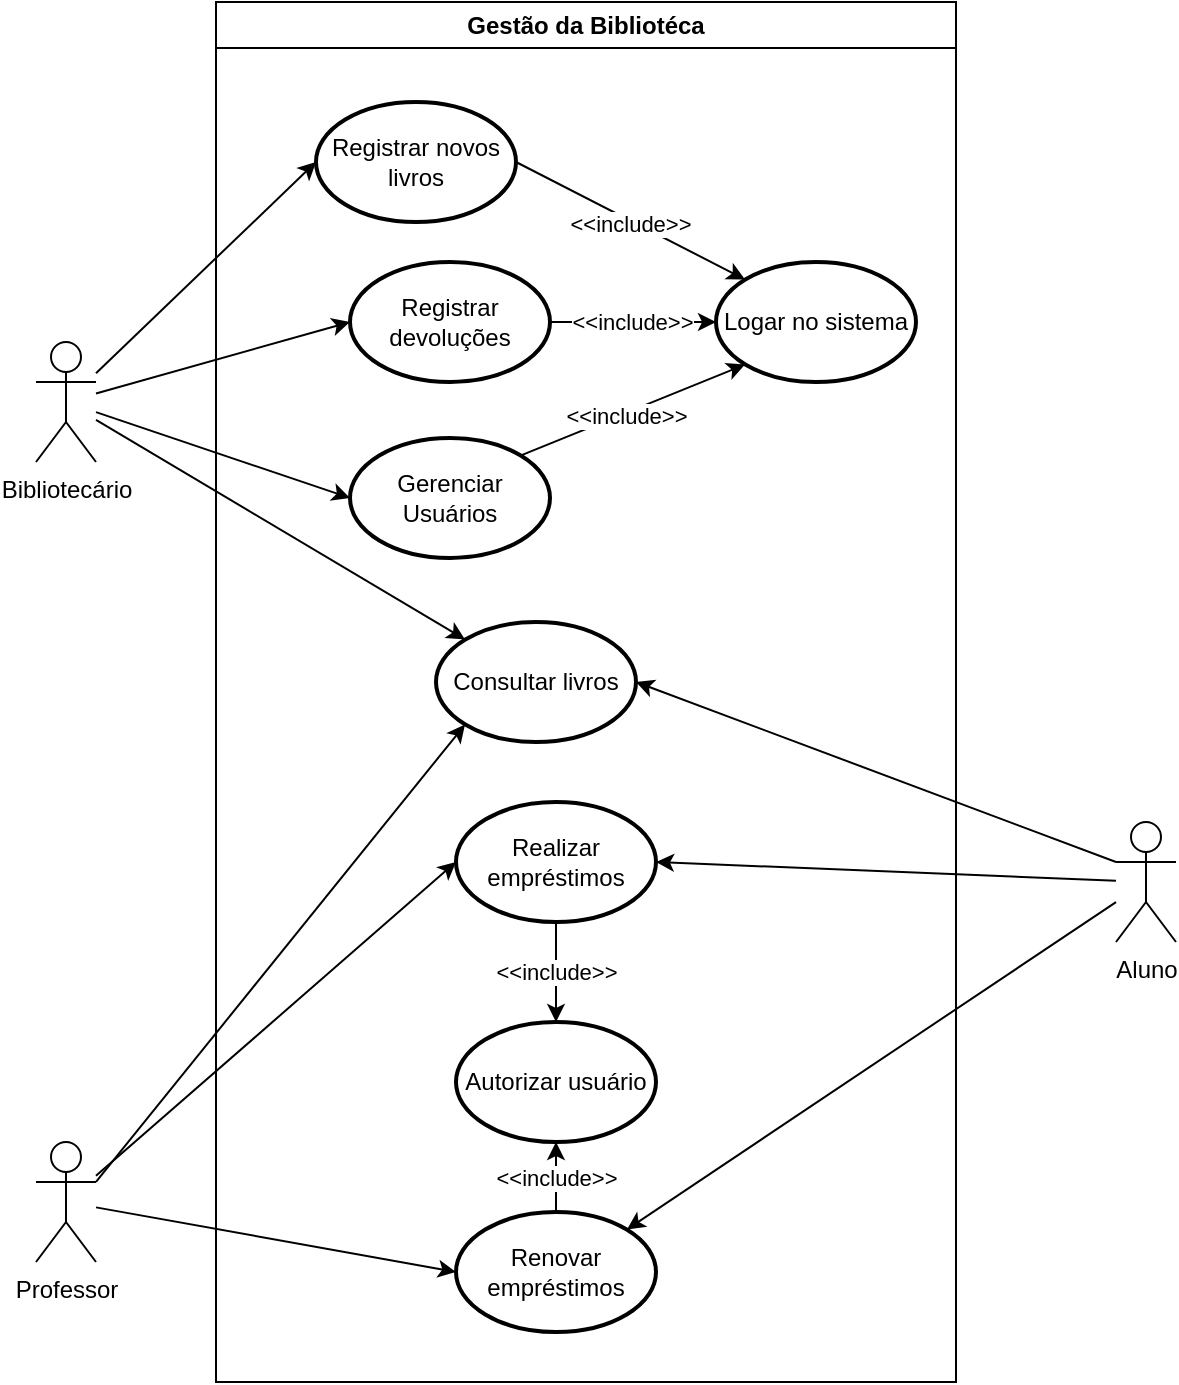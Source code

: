 <mxfile version="21.6.6" type="device">
  <diagram name="Página-1" id="dcI8NP1UuybJf0AQwqV6">
    <mxGraphModel dx="1460" dy="831" grid="1" gridSize="10" guides="1" tooltips="1" connect="1" arrows="1" fold="1" page="1" pageScale="1" pageWidth="827" pageHeight="1169" math="0" shadow="0">
      <root>
        <mxCell id="0" />
        <mxCell id="1" parent="0" />
        <mxCell id="D5KkAHKUnY3JCbji_QsI-1" value="Bibliotecário" style="shape=umlActor;verticalLabelPosition=bottom;verticalAlign=top;html=1;outlineConnect=0;" vertex="1" parent="1">
          <mxGeometry x="80" y="200" width="30" height="60" as="geometry" />
        </mxCell>
        <mxCell id="D5KkAHKUnY3JCbji_QsI-2" value="Professor" style="shape=umlActor;verticalLabelPosition=bottom;verticalAlign=top;html=1;outlineConnect=0;" vertex="1" parent="1">
          <mxGeometry x="80" y="600" width="30" height="60" as="geometry" />
        </mxCell>
        <mxCell id="D5KkAHKUnY3JCbji_QsI-3" value="Aluno" style="shape=umlActor;verticalLabelPosition=bottom;verticalAlign=top;html=1;outlineConnect=0;" vertex="1" parent="1">
          <mxGeometry x="620" y="440" width="30" height="60" as="geometry" />
        </mxCell>
        <mxCell id="D5KkAHKUnY3JCbji_QsI-6" value="Gestão da Bibliotéca" style="swimlane;whiteSpace=wrap;html=1;" vertex="1" parent="1">
          <mxGeometry x="170" y="30" width="370" height="690" as="geometry" />
        </mxCell>
        <mxCell id="D5KkAHKUnY3JCbji_QsI-12" value="Registrar novos livros" style="strokeWidth=2;html=1;shape=mxgraph.flowchart.start_1;whiteSpace=wrap;" vertex="1" parent="D5KkAHKUnY3JCbji_QsI-6">
          <mxGeometry x="50" y="50" width="100" height="60" as="geometry" />
        </mxCell>
        <mxCell id="D5KkAHKUnY3JCbji_QsI-13" value="Consultar livros" style="strokeWidth=2;html=1;shape=mxgraph.flowchart.start_1;whiteSpace=wrap;" vertex="1" parent="D5KkAHKUnY3JCbji_QsI-6">
          <mxGeometry x="110" y="310" width="100" height="60" as="geometry" />
        </mxCell>
        <mxCell id="D5KkAHKUnY3JCbji_QsI-14" value="Realizar empréstimos" style="strokeWidth=2;html=1;shape=mxgraph.flowchart.start_1;whiteSpace=wrap;" vertex="1" parent="D5KkAHKUnY3JCbji_QsI-6">
          <mxGeometry x="120" y="400" width="100" height="60" as="geometry" />
        </mxCell>
        <mxCell id="D5KkAHKUnY3JCbji_QsI-15" value="Renovar empréstimos" style="strokeWidth=2;html=1;shape=mxgraph.flowchart.start_1;whiteSpace=wrap;" vertex="1" parent="D5KkAHKUnY3JCbji_QsI-6">
          <mxGeometry x="120" y="605" width="100" height="60" as="geometry" />
        </mxCell>
        <mxCell id="D5KkAHKUnY3JCbji_QsI-16" value="Registrar devoluções" style="strokeWidth=2;html=1;shape=mxgraph.flowchart.start_1;whiteSpace=wrap;" vertex="1" parent="D5KkAHKUnY3JCbji_QsI-6">
          <mxGeometry x="67" y="130" width="100" height="60" as="geometry" />
        </mxCell>
        <mxCell id="D5KkAHKUnY3JCbji_QsI-25" value="Gerenciar Usuários" style="strokeWidth=2;html=1;shape=mxgraph.flowchart.start_1;whiteSpace=wrap;" vertex="1" parent="D5KkAHKUnY3JCbji_QsI-6">
          <mxGeometry x="67" y="218" width="100" height="60" as="geometry" />
        </mxCell>
        <mxCell id="D5KkAHKUnY3JCbji_QsI-31" value="Autorizar usuário" style="strokeWidth=2;html=1;shape=mxgraph.flowchart.start_1;whiteSpace=wrap;" vertex="1" parent="D5KkAHKUnY3JCbji_QsI-6">
          <mxGeometry x="120" y="510" width="100" height="60" as="geometry" />
        </mxCell>
        <mxCell id="D5KkAHKUnY3JCbji_QsI-33" value="" style="endArrow=classic;html=1;rounded=0;exitX=0.5;exitY=1;exitDx=0;exitDy=0;exitPerimeter=0;entryX=0.5;entryY=0;entryDx=0;entryDy=0;entryPerimeter=0;" edge="1" parent="D5KkAHKUnY3JCbji_QsI-6" source="D5KkAHKUnY3JCbji_QsI-14" target="D5KkAHKUnY3JCbji_QsI-31">
          <mxGeometry width="50" height="50" relative="1" as="geometry">
            <mxPoint x="220" y="458" as="sourcePoint" />
            <mxPoint x="270" y="408" as="targetPoint" />
          </mxGeometry>
        </mxCell>
        <mxCell id="D5KkAHKUnY3JCbji_QsI-34" value="&amp;lt;&amp;lt;include&amp;gt;&amp;gt;" style="edgeLabel;html=1;align=center;verticalAlign=middle;resizable=0;points=[];" vertex="1" connectable="0" parent="D5KkAHKUnY3JCbji_QsI-33">
          <mxGeometry x="-0.008" relative="1" as="geometry">
            <mxPoint as="offset" />
          </mxGeometry>
        </mxCell>
        <mxCell id="D5KkAHKUnY3JCbji_QsI-35" value="" style="endArrow=classic;html=1;rounded=0;entryX=0.5;entryY=1;entryDx=0;entryDy=0;entryPerimeter=0;" edge="1" parent="D5KkAHKUnY3JCbji_QsI-6" source="D5KkAHKUnY3JCbji_QsI-15" target="D5KkAHKUnY3JCbji_QsI-31">
          <mxGeometry width="50" height="50" relative="1" as="geometry">
            <mxPoint x="60" y="508" as="sourcePoint" />
            <mxPoint x="110" y="458" as="targetPoint" />
          </mxGeometry>
        </mxCell>
        <mxCell id="D5KkAHKUnY3JCbji_QsI-36" value="&amp;lt;&amp;lt;include&amp;gt;&amp;gt;" style="edgeLabel;html=1;align=center;verticalAlign=middle;resizable=0;points=[];" vertex="1" connectable="0" parent="D5KkAHKUnY3JCbji_QsI-35">
          <mxGeometry x="-0.001" relative="1" as="geometry">
            <mxPoint as="offset" />
          </mxGeometry>
        </mxCell>
        <mxCell id="D5KkAHKUnY3JCbji_QsI-37" value="Logar no sistema" style="strokeWidth=2;html=1;shape=mxgraph.flowchart.start_1;whiteSpace=wrap;" vertex="1" parent="D5KkAHKUnY3JCbji_QsI-6">
          <mxGeometry x="250" y="130" width="100" height="60" as="geometry" />
        </mxCell>
        <mxCell id="D5KkAHKUnY3JCbji_QsI-38" value="" style="endArrow=classic;html=1;rounded=0;entryX=0.145;entryY=0.145;entryDx=0;entryDy=0;entryPerimeter=0;exitX=1;exitY=0.5;exitDx=0;exitDy=0;exitPerimeter=0;" edge="1" parent="D5KkAHKUnY3JCbji_QsI-6" source="D5KkAHKUnY3JCbji_QsI-12" target="D5KkAHKUnY3JCbji_QsI-37">
          <mxGeometry width="50" height="50" relative="1" as="geometry">
            <mxPoint x="-50" y="196" as="sourcePoint" />
            <mxPoint x="60" y="90" as="targetPoint" />
          </mxGeometry>
        </mxCell>
        <mxCell id="D5KkAHKUnY3JCbji_QsI-41" value="&amp;lt;&amp;lt;include&amp;gt;&amp;gt;" style="edgeLabel;html=1;align=center;verticalAlign=middle;resizable=0;points=[];" vertex="1" connectable="0" parent="D5KkAHKUnY3JCbji_QsI-38">
          <mxGeometry x="0.002" y="-1" relative="1" as="geometry">
            <mxPoint as="offset" />
          </mxGeometry>
        </mxCell>
        <mxCell id="D5KkAHKUnY3JCbji_QsI-39" value="" style="endArrow=classic;html=1;rounded=0;entryX=0;entryY=0.5;entryDx=0;entryDy=0;entryPerimeter=0;exitX=1;exitY=0.5;exitDx=0;exitDy=0;exitPerimeter=0;" edge="1" parent="D5KkAHKUnY3JCbji_QsI-6" source="D5KkAHKUnY3JCbji_QsI-16" target="D5KkAHKUnY3JCbji_QsI-37">
          <mxGeometry width="50" height="50" relative="1" as="geometry">
            <mxPoint x="-40" y="206" as="sourcePoint" />
            <mxPoint x="70" y="100" as="targetPoint" />
          </mxGeometry>
        </mxCell>
        <mxCell id="D5KkAHKUnY3JCbji_QsI-43" value="&amp;lt;&amp;lt;include&amp;gt;&amp;gt;" style="edgeLabel;html=1;align=center;verticalAlign=middle;resizable=0;points=[];" vertex="1" connectable="0" parent="D5KkAHKUnY3JCbji_QsI-39">
          <mxGeometry x="-0.021" relative="1" as="geometry">
            <mxPoint as="offset" />
          </mxGeometry>
        </mxCell>
        <mxCell id="D5KkAHKUnY3JCbji_QsI-40" value="" style="endArrow=classic;html=1;rounded=0;entryX=0.145;entryY=0.855;entryDx=0;entryDy=0;entryPerimeter=0;exitX=0.855;exitY=0.145;exitDx=0;exitDy=0;exitPerimeter=0;" edge="1" parent="D5KkAHKUnY3JCbji_QsI-6" source="D5KkAHKUnY3JCbji_QsI-25" target="D5KkAHKUnY3JCbji_QsI-37">
          <mxGeometry width="50" height="50" relative="1" as="geometry">
            <mxPoint x="-30" y="216" as="sourcePoint" />
            <mxPoint x="80" y="110" as="targetPoint" />
          </mxGeometry>
        </mxCell>
        <mxCell id="D5KkAHKUnY3JCbji_QsI-42" value="&amp;lt;&amp;lt;include&amp;gt;&amp;gt;" style="edgeLabel;html=1;align=center;verticalAlign=middle;resizable=0;points=[];" vertex="1" connectable="0" parent="D5KkAHKUnY3JCbji_QsI-40">
          <mxGeometry x="-0.08" y="-1" relative="1" as="geometry">
            <mxPoint as="offset" />
          </mxGeometry>
        </mxCell>
        <mxCell id="D5KkAHKUnY3JCbji_QsI-20" value="" style="endArrow=classic;html=1;rounded=0;entryX=0;entryY=0.5;entryDx=0;entryDy=0;entryPerimeter=0;" edge="1" parent="1" source="D5KkAHKUnY3JCbji_QsI-1" target="D5KkAHKUnY3JCbji_QsI-12">
          <mxGeometry width="50" height="50" relative="1" as="geometry">
            <mxPoint x="320" y="320" as="sourcePoint" />
            <mxPoint x="370" y="270" as="targetPoint" />
          </mxGeometry>
        </mxCell>
        <mxCell id="D5KkAHKUnY3JCbji_QsI-21" value="" style="endArrow=classic;html=1;rounded=0;entryX=0;entryY=0.5;entryDx=0;entryDy=0;entryPerimeter=0;" edge="1" parent="1" source="D5KkAHKUnY3JCbji_QsI-1" target="D5KkAHKUnY3JCbji_QsI-16">
          <mxGeometry width="50" height="50" relative="1" as="geometry">
            <mxPoint x="320" y="320" as="sourcePoint" />
            <mxPoint x="370" y="270" as="targetPoint" />
          </mxGeometry>
        </mxCell>
        <mxCell id="D5KkAHKUnY3JCbji_QsI-22" value="" style="endArrow=classic;html=1;rounded=0;entryX=0.145;entryY=0.145;entryDx=0;entryDy=0;entryPerimeter=0;" edge="1" parent="1" source="D5KkAHKUnY3JCbji_QsI-1" target="D5KkAHKUnY3JCbji_QsI-13">
          <mxGeometry width="50" height="50" relative="1" as="geometry">
            <mxPoint x="120" y="242" as="sourcePoint" />
            <mxPoint x="360" y="270" as="targetPoint" />
          </mxGeometry>
        </mxCell>
        <mxCell id="D5KkAHKUnY3JCbji_QsI-23" value="" style="endArrow=classic;html=1;rounded=0;entryX=0;entryY=0.5;entryDx=0;entryDy=0;entryPerimeter=0;" edge="1" parent="1" source="D5KkAHKUnY3JCbji_QsI-2" target="D5KkAHKUnY3JCbji_QsI-14">
          <mxGeometry width="50" height="50" relative="1" as="geometry">
            <mxPoint x="120" y="388" as="sourcePoint" />
            <mxPoint x="360" y="510" as="targetPoint" />
          </mxGeometry>
        </mxCell>
        <mxCell id="D5KkAHKUnY3JCbji_QsI-24" value="" style="endArrow=classic;html=1;rounded=0;entryX=0;entryY=0.5;entryDx=0;entryDy=0;entryPerimeter=0;" edge="1" parent="1" source="D5KkAHKUnY3JCbji_QsI-2" target="D5KkAHKUnY3JCbji_QsI-15">
          <mxGeometry width="50" height="50" relative="1" as="geometry">
            <mxPoint x="120" y="638" as="sourcePoint" />
            <mxPoint x="360" y="610" as="targetPoint" />
          </mxGeometry>
        </mxCell>
        <mxCell id="D5KkAHKUnY3JCbji_QsI-26" value="" style="endArrow=classic;html=1;rounded=0;entryX=0;entryY=0.5;entryDx=0;entryDy=0;entryPerimeter=0;" edge="1" parent="1" source="D5KkAHKUnY3JCbji_QsI-1" target="D5KkAHKUnY3JCbji_QsI-25">
          <mxGeometry width="50" height="50" relative="1" as="geometry">
            <mxPoint x="120" y="254" as="sourcePoint" />
            <mxPoint x="360" y="480" as="targetPoint" />
          </mxGeometry>
        </mxCell>
        <mxCell id="D5KkAHKUnY3JCbji_QsI-27" value="" style="endArrow=classic;html=1;rounded=0;entryX=1;entryY=0.5;entryDx=0;entryDy=0;entryPerimeter=0;exitX=0;exitY=0.333;exitDx=0;exitDy=0;exitPerimeter=0;" edge="1" parent="1" source="D5KkAHKUnY3JCbji_QsI-3" target="D5KkAHKUnY3JCbji_QsI-13">
          <mxGeometry width="50" height="50" relative="1" as="geometry">
            <mxPoint x="320" y="560" as="sourcePoint" />
            <mxPoint x="370" y="510" as="targetPoint" />
          </mxGeometry>
        </mxCell>
        <mxCell id="D5KkAHKUnY3JCbji_QsI-28" value="" style="endArrow=classic;html=1;rounded=0;entryX=1;entryY=0.5;entryDx=0;entryDy=0;entryPerimeter=0;" edge="1" parent="1" source="D5KkAHKUnY3JCbji_QsI-3" target="D5KkAHKUnY3JCbji_QsI-14">
          <mxGeometry width="50" height="50" relative="1" as="geometry">
            <mxPoint x="680" y="470" as="sourcePoint" />
            <mxPoint x="460" y="480" as="targetPoint" />
          </mxGeometry>
        </mxCell>
        <mxCell id="D5KkAHKUnY3JCbji_QsI-29" value="" style="endArrow=classic;html=1;rounded=0;entryX=0.855;entryY=0.145;entryDx=0;entryDy=0;entryPerimeter=0;" edge="1" parent="1" source="D5KkAHKUnY3JCbji_QsI-3" target="D5KkAHKUnY3JCbji_QsI-15">
          <mxGeometry width="50" height="50" relative="1" as="geometry">
            <mxPoint x="690" y="490" as="sourcePoint" />
            <mxPoint x="460" y="610" as="targetPoint" />
          </mxGeometry>
        </mxCell>
        <mxCell id="D5KkAHKUnY3JCbji_QsI-30" value="" style="endArrow=classic;html=1;rounded=0;entryX=0.145;entryY=0.855;entryDx=0;entryDy=0;entryPerimeter=0;exitX=1;exitY=0.333;exitDx=0;exitDy=0;exitPerimeter=0;" edge="1" parent="1" source="D5KkAHKUnY3JCbji_QsI-2" target="D5KkAHKUnY3JCbji_QsI-13">
          <mxGeometry width="50" height="50" relative="1" as="geometry">
            <mxPoint x="700" y="500" as="sourcePoint" />
            <mxPoint x="470" y="620" as="targetPoint" />
          </mxGeometry>
        </mxCell>
      </root>
    </mxGraphModel>
  </diagram>
</mxfile>

